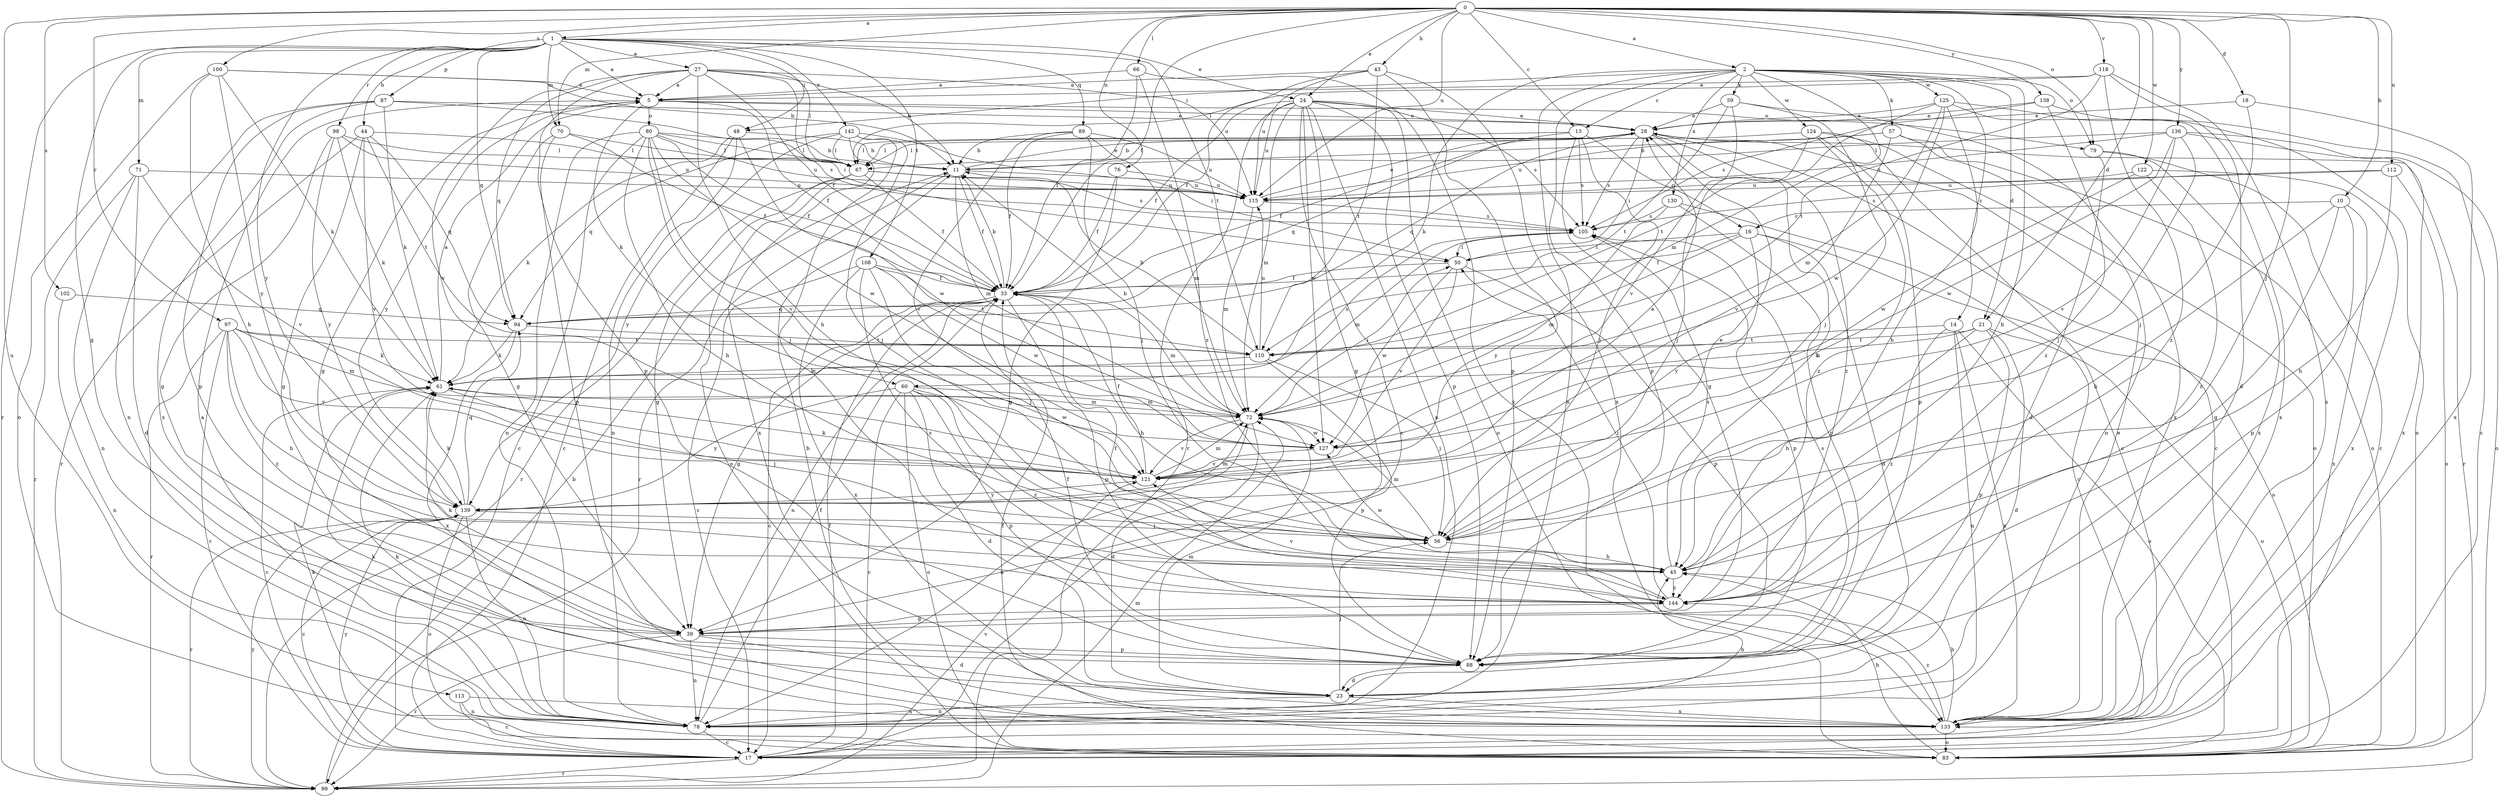 strict digraph  {
0;
1;
2;
5;
10;
11;
13;
14;
16;
17;
18;
21;
23;
24;
27;
28;
33;
39;
43;
44;
45;
48;
50;
56;
57;
59;
60;
61;
66;
67;
70;
71;
72;
76;
78;
79;
80;
83;
87;
88;
89;
94;
97;
98;
99;
100;
102;
105;
108;
110;
112;
113;
115;
118;
121;
122;
124;
125;
127;
130;
133;
136;
138;
139;
142;
144;
0 -> 1  [label=a];
0 -> 2  [label=a];
0 -> 10  [label=b];
0 -> 13  [label=c];
0 -> 18  [label=d];
0 -> 21  [label=d];
0 -> 24  [label=e];
0 -> 33  [label=f];
0 -> 43  [label=h];
0 -> 56  [label=j];
0 -> 66  [label=l];
0 -> 70  [label=m];
0 -> 76  [label=n];
0 -> 79  [label=o];
0 -> 97  [label=r];
0 -> 100  [label=s];
0 -> 102  [label=s];
0 -> 112  [label=u];
0 -> 113  [label=u];
0 -> 115  [label=u];
0 -> 118  [label=v];
0 -> 122  [label=w];
0 -> 136  [label=y];
0 -> 138  [label=y];
1 -> 5  [label=a];
1 -> 24  [label=e];
1 -> 27  [label=e];
1 -> 39  [label=g];
1 -> 44  [label=h];
1 -> 48  [label=i];
1 -> 70  [label=m];
1 -> 71  [label=m];
1 -> 87  [label=p];
1 -> 89  [label=q];
1 -> 94  [label=q];
1 -> 98  [label=r];
1 -> 99  [label=r];
1 -> 108  [label=t];
1 -> 110  [label=t];
1 -> 139  [label=y];
1 -> 142  [label=z];
2 -> 13  [label=c];
2 -> 14  [label=c];
2 -> 21  [label=d];
2 -> 45  [label=h];
2 -> 48  [label=i];
2 -> 57  [label=k];
2 -> 59  [label=k];
2 -> 60  [label=k];
2 -> 72  [label=m];
2 -> 78  [label=n];
2 -> 79  [label=o];
2 -> 88  [label=p];
2 -> 124  [label=w];
2 -> 125  [label=w];
2 -> 130  [label=x];
5 -> 28  [label=e];
5 -> 33  [label=f];
5 -> 39  [label=g];
5 -> 60  [label=k];
5 -> 79  [label=o];
5 -> 80  [label=o];
5 -> 139  [label=y];
10 -> 16  [label=c];
10 -> 39  [label=g];
10 -> 45  [label=h];
10 -> 88  [label=p];
10 -> 133  [label=x];
11 -> 28  [label=e];
11 -> 33  [label=f];
11 -> 72  [label=m];
11 -> 99  [label=r];
11 -> 115  [label=u];
13 -> 16  [label=c];
13 -> 39  [label=g];
13 -> 56  [label=j];
13 -> 67  [label=l];
13 -> 94  [label=q];
13 -> 105  [label=s];
14 -> 78  [label=n];
14 -> 83  [label=o];
14 -> 110  [label=t];
14 -> 133  [label=x];
14 -> 144  [label=z];
16 -> 23  [label=d];
16 -> 33  [label=f];
16 -> 50  [label=i];
16 -> 72  [label=m];
16 -> 83  [label=o];
16 -> 139  [label=y];
17 -> 33  [label=f];
17 -> 99  [label=r];
17 -> 139  [label=y];
18 -> 28  [label=e];
18 -> 56  [label=j];
18 -> 133  [label=x];
21 -> 23  [label=d];
21 -> 45  [label=h];
21 -> 61  [label=k];
21 -> 83  [label=o];
21 -> 88  [label=p];
21 -> 110  [label=t];
23 -> 56  [label=j];
23 -> 72  [label=m];
23 -> 78  [label=n];
23 -> 133  [label=x];
24 -> 17  [label=c];
24 -> 28  [label=e];
24 -> 33  [label=f];
24 -> 39  [label=g];
24 -> 72  [label=m];
24 -> 78  [label=n];
24 -> 83  [label=o];
24 -> 88  [label=p];
24 -> 99  [label=r];
24 -> 105  [label=s];
24 -> 115  [label=u];
24 -> 127  [label=w];
27 -> 5  [label=a];
27 -> 11  [label=b];
27 -> 33  [label=f];
27 -> 45  [label=h];
27 -> 50  [label=i];
27 -> 67  [label=l];
27 -> 88  [label=p];
27 -> 94  [label=q];
27 -> 115  [label=u];
27 -> 121  [label=v];
28 -> 11  [label=b];
28 -> 17  [label=c];
28 -> 33  [label=f];
28 -> 45  [label=h];
28 -> 50  [label=i];
28 -> 67  [label=l];
28 -> 94  [label=q];
28 -> 99  [label=r];
28 -> 105  [label=s];
28 -> 144  [label=z];
33 -> 11  [label=b];
33 -> 17  [label=c];
33 -> 39  [label=g];
33 -> 45  [label=h];
33 -> 72  [label=m];
33 -> 78  [label=n];
33 -> 88  [label=p];
33 -> 94  [label=q];
39 -> 23  [label=d];
39 -> 61  [label=k];
39 -> 78  [label=n];
39 -> 88  [label=p];
39 -> 99  [label=r];
43 -> 5  [label=a];
43 -> 33  [label=f];
43 -> 88  [label=p];
43 -> 110  [label=t];
43 -> 115  [label=u];
43 -> 133  [label=x];
44 -> 39  [label=g];
44 -> 67  [label=l];
44 -> 94  [label=q];
44 -> 99  [label=r];
44 -> 110  [label=t];
44 -> 121  [label=v];
45 -> 105  [label=s];
45 -> 127  [label=w];
45 -> 144  [label=z];
48 -> 11  [label=b];
48 -> 17  [label=c];
48 -> 61  [label=k];
48 -> 78  [label=n];
48 -> 127  [label=w];
50 -> 33  [label=f];
50 -> 88  [label=p];
50 -> 121  [label=v];
50 -> 127  [label=w];
56 -> 28  [label=e];
56 -> 45  [label=h];
56 -> 72  [label=m];
57 -> 11  [label=b];
57 -> 78  [label=n];
57 -> 83  [label=o];
57 -> 115  [label=u];
57 -> 121  [label=v];
59 -> 28  [label=e];
59 -> 56  [label=j];
59 -> 110  [label=t];
59 -> 121  [label=v];
59 -> 133  [label=x];
60 -> 17  [label=c];
60 -> 23  [label=d];
60 -> 72  [label=m];
60 -> 83  [label=o];
60 -> 88  [label=p];
60 -> 127  [label=w];
60 -> 139  [label=y];
60 -> 144  [label=z];
61 -> 5  [label=a];
61 -> 17  [label=c];
61 -> 56  [label=j];
61 -> 72  [label=m];
61 -> 105  [label=s];
66 -> 5  [label=a];
66 -> 33  [label=f];
66 -> 133  [label=x];
66 -> 144  [label=z];
67 -> 33  [label=f];
67 -> 39  [label=g];
67 -> 83  [label=o];
67 -> 99  [label=r];
67 -> 105  [label=s];
67 -> 115  [label=u];
70 -> 33  [label=f];
70 -> 39  [label=g];
70 -> 67  [label=l];
70 -> 88  [label=p];
71 -> 23  [label=d];
71 -> 78  [label=n];
71 -> 99  [label=r];
71 -> 115  [label=u];
71 -> 121  [label=v];
72 -> 11  [label=b];
72 -> 23  [label=d];
72 -> 50  [label=i];
72 -> 78  [label=n];
72 -> 121  [label=v];
72 -> 127  [label=w];
76 -> 33  [label=f];
76 -> 39  [label=g];
76 -> 115  [label=u];
78 -> 5  [label=a];
78 -> 17  [label=c];
78 -> 33  [label=f];
78 -> 45  [label=h];
78 -> 61  [label=k];
79 -> 17  [label=c];
79 -> 23  [label=d];
79 -> 133  [label=x];
80 -> 11  [label=b];
80 -> 17  [label=c];
80 -> 33  [label=f];
80 -> 45  [label=h];
80 -> 56  [label=j];
80 -> 67  [label=l];
80 -> 78  [label=n];
80 -> 115  [label=u];
80 -> 121  [label=v];
80 -> 127  [label=w];
83 -> 33  [label=f];
83 -> 45  [label=h];
83 -> 61  [label=k];
87 -> 28  [label=e];
87 -> 61  [label=k];
87 -> 78  [label=n];
87 -> 88  [label=p];
87 -> 105  [label=s];
87 -> 133  [label=x];
88 -> 23  [label=d];
88 -> 33  [label=f];
88 -> 105  [label=s];
89 -> 11  [label=b];
89 -> 33  [label=f];
89 -> 56  [label=j];
89 -> 72  [label=m];
89 -> 115  [label=u];
89 -> 121  [label=v];
94 -> 61  [label=k];
94 -> 110  [label=t];
94 -> 133  [label=x];
97 -> 17  [label=c];
97 -> 45  [label=h];
97 -> 61  [label=k];
97 -> 72  [label=m];
97 -> 99  [label=r];
97 -> 110  [label=t];
97 -> 121  [label=v];
97 -> 144  [label=z];
98 -> 39  [label=g];
98 -> 61  [label=k];
98 -> 67  [label=l];
98 -> 115  [label=u];
98 -> 139  [label=y];
99 -> 11  [label=b];
99 -> 72  [label=m];
99 -> 121  [label=v];
99 -> 139  [label=y];
100 -> 5  [label=a];
100 -> 11  [label=b];
100 -> 45  [label=h];
100 -> 61  [label=k];
100 -> 83  [label=o];
100 -> 139  [label=y];
102 -> 78  [label=n];
102 -> 94  [label=q];
105 -> 50  [label=i];
105 -> 72  [label=m];
105 -> 88  [label=p];
108 -> 17  [label=c];
108 -> 33  [label=f];
108 -> 56  [label=j];
108 -> 110  [label=t];
108 -> 127  [label=w];
108 -> 133  [label=x];
108 -> 144  [label=z];
110 -> 11  [label=b];
110 -> 56  [label=j];
110 -> 61  [label=k];
110 -> 88  [label=p];
110 -> 115  [label=u];
112 -> 45  [label=h];
112 -> 83  [label=o];
112 -> 105  [label=s];
112 -> 115  [label=u];
113 -> 17  [label=c];
113 -> 78  [label=n];
113 -> 133  [label=x];
115 -> 28  [label=e];
115 -> 72  [label=m];
115 -> 105  [label=s];
118 -> 5  [label=a];
118 -> 23  [label=d];
118 -> 67  [label=l];
118 -> 110  [label=t];
118 -> 133  [label=x];
118 -> 144  [label=z];
121 -> 28  [label=e];
121 -> 33  [label=f];
121 -> 61  [label=k];
121 -> 72  [label=m];
121 -> 139  [label=y];
122 -> 115  [label=u];
122 -> 127  [label=w];
122 -> 133  [label=x];
122 -> 144  [label=z];
124 -> 17  [label=c];
124 -> 56  [label=j];
124 -> 67  [label=l];
124 -> 83  [label=o];
124 -> 88  [label=p];
124 -> 144  [label=z];
125 -> 28  [label=e];
125 -> 45  [label=h];
125 -> 72  [label=m];
125 -> 83  [label=o];
125 -> 110  [label=t];
125 -> 127  [label=w];
125 -> 133  [label=x];
127 -> 121  [label=v];
130 -> 17  [label=c];
130 -> 88  [label=p];
130 -> 105  [label=s];
130 -> 139  [label=y];
133 -> 11  [label=b];
133 -> 28  [label=e];
133 -> 45  [label=h];
133 -> 61  [label=k];
133 -> 83  [label=o];
133 -> 144  [label=z];
136 -> 56  [label=j];
136 -> 67  [label=l];
136 -> 83  [label=o];
136 -> 115  [label=u];
136 -> 121  [label=v];
136 -> 127  [label=w];
136 -> 133  [label=x];
138 -> 17  [label=c];
138 -> 28  [label=e];
138 -> 105  [label=s];
138 -> 144  [label=z];
139 -> 17  [label=c];
139 -> 56  [label=j];
139 -> 61  [label=k];
139 -> 72  [label=m];
139 -> 78  [label=n];
139 -> 83  [label=o];
139 -> 94  [label=q];
139 -> 99  [label=r];
142 -> 50  [label=i];
142 -> 56  [label=j];
142 -> 67  [label=l];
142 -> 94  [label=q];
142 -> 133  [label=x];
142 -> 139  [label=y];
142 -> 144  [label=z];
144 -> 33  [label=f];
144 -> 39  [label=g];
144 -> 50  [label=i];
144 -> 121  [label=v];
}
